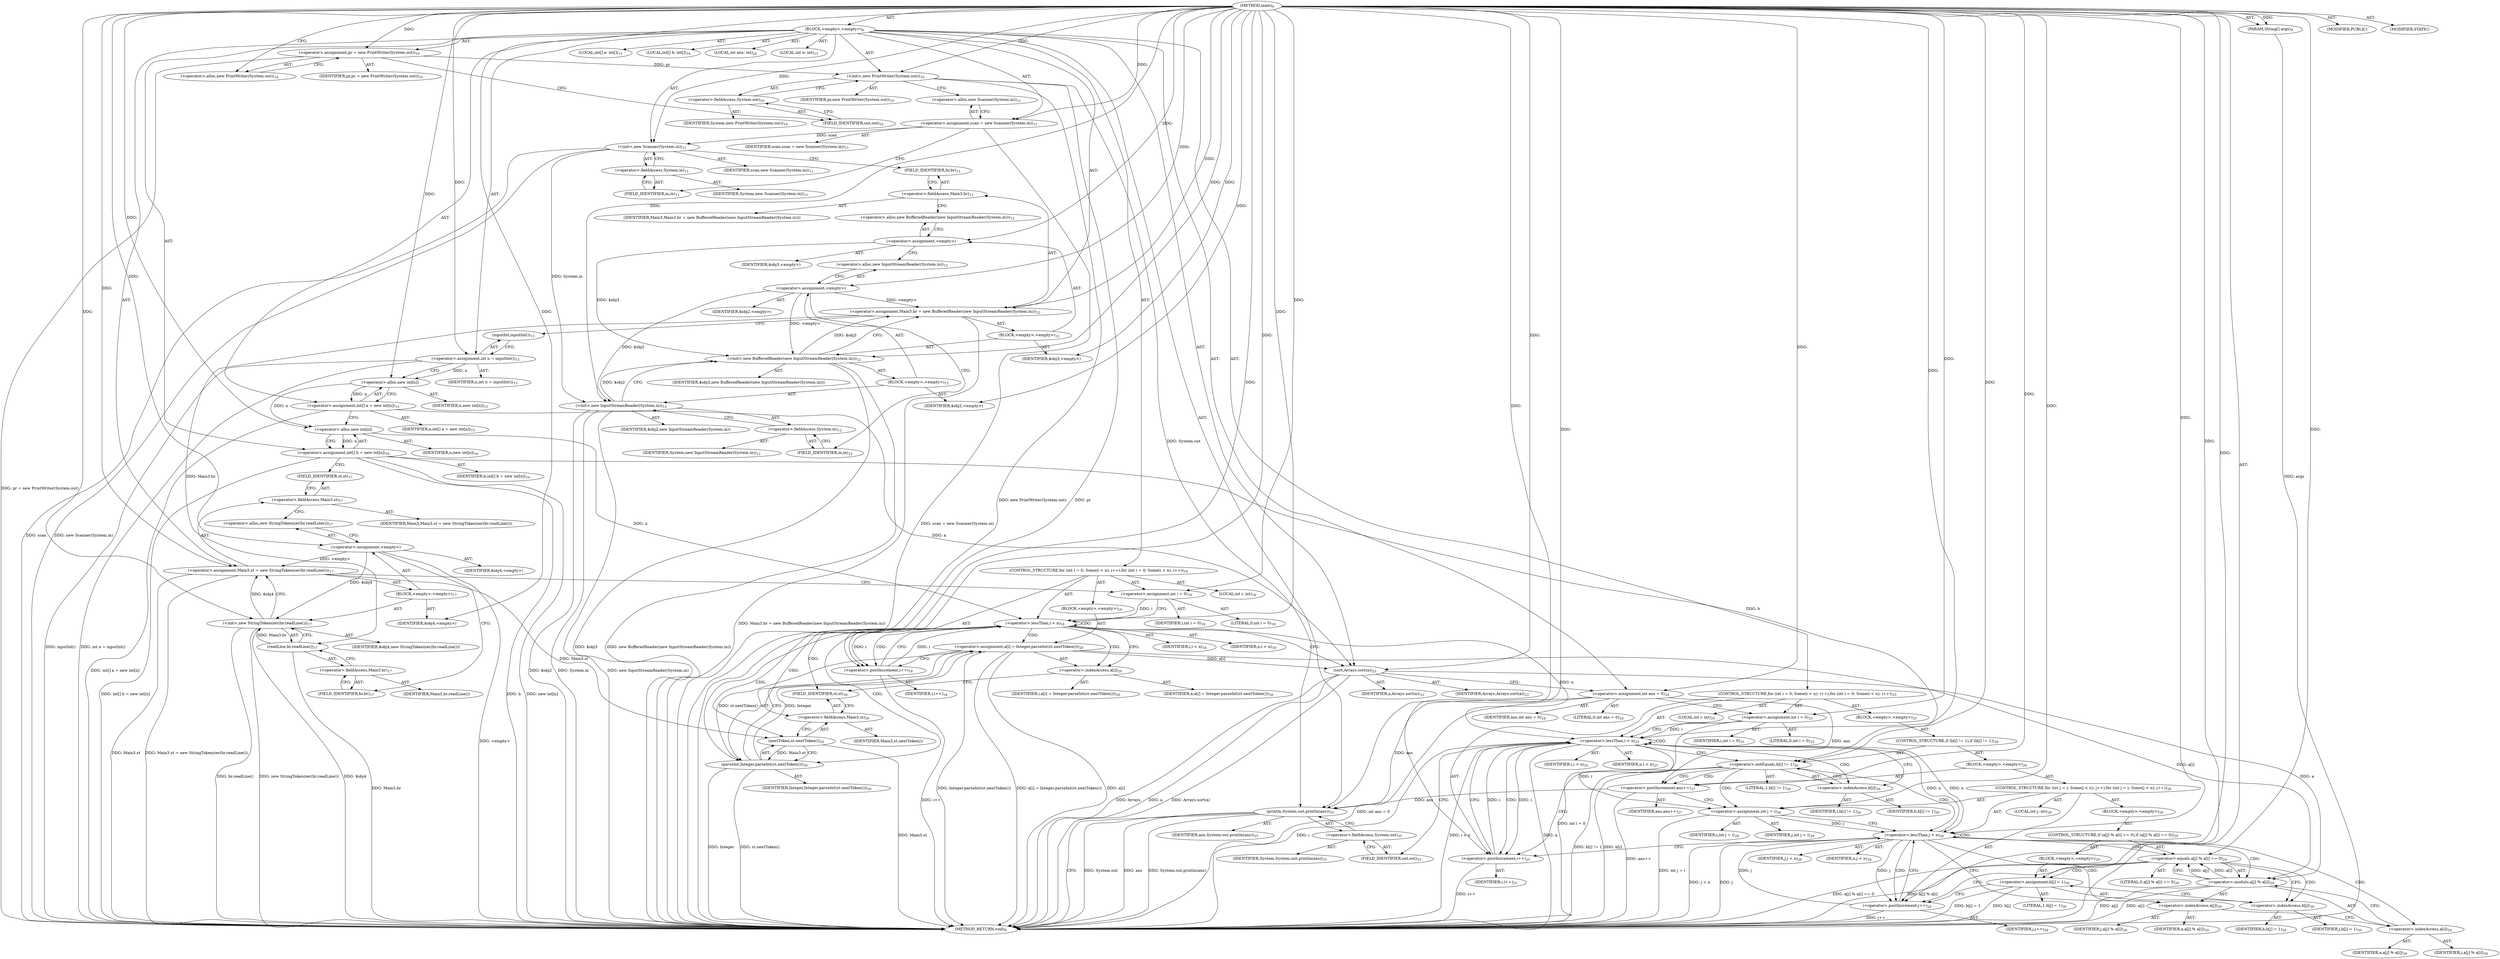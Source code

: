 digraph "main" {  
"21" [label = <(METHOD,main)<SUB>9</SUB>> ]
"22" [label = <(PARAM,String[] args)<SUB>9</SUB>> ]
"23" [label = <(BLOCK,&lt;empty&gt;,&lt;empty&gt;)<SUB>9</SUB>> ]
"24" [label = <(&lt;operator&gt;.assignment,pr = new PrintWriter(System.out))<SUB>10</SUB>> ]
"25" [label = <(IDENTIFIER,pr,pr = new PrintWriter(System.out))<SUB>10</SUB>> ]
"26" [label = <(&lt;operator&gt;.alloc,new PrintWriter(System.out))<SUB>10</SUB>> ]
"27" [label = <(&lt;init&gt;,new PrintWriter(System.out))<SUB>10</SUB>> ]
"28" [label = <(IDENTIFIER,pr,new PrintWriter(System.out))<SUB>10</SUB>> ]
"29" [label = <(&lt;operator&gt;.fieldAccess,System.out)<SUB>10</SUB>> ]
"30" [label = <(IDENTIFIER,System,new PrintWriter(System.out))<SUB>10</SUB>> ]
"31" [label = <(FIELD_IDENTIFIER,out,out)<SUB>10</SUB>> ]
"32" [label = <(&lt;operator&gt;.assignment,scan = new Scanner(System.in))<SUB>11</SUB>> ]
"33" [label = <(IDENTIFIER,scan,scan = new Scanner(System.in))<SUB>11</SUB>> ]
"34" [label = <(&lt;operator&gt;.alloc,new Scanner(System.in))<SUB>11</SUB>> ]
"35" [label = <(&lt;init&gt;,new Scanner(System.in))<SUB>11</SUB>> ]
"36" [label = <(IDENTIFIER,scan,new Scanner(System.in))<SUB>11</SUB>> ]
"37" [label = <(&lt;operator&gt;.fieldAccess,System.in)<SUB>11</SUB>> ]
"38" [label = <(IDENTIFIER,System,new Scanner(System.in))<SUB>11</SUB>> ]
"39" [label = <(FIELD_IDENTIFIER,in,in)<SUB>11</SUB>> ]
"40" [label = <(&lt;operator&gt;.assignment,Main3.br = new BufferedReader(new InputStreamReader(System.in)))<SUB>12</SUB>> ]
"41" [label = <(&lt;operator&gt;.fieldAccess,Main3.br)<SUB>12</SUB>> ]
"42" [label = <(IDENTIFIER,Main3,Main3.br = new BufferedReader(new InputStreamReader(System.in)))> ]
"43" [label = <(FIELD_IDENTIFIER,br,br)<SUB>12</SUB>> ]
"44" [label = <(BLOCK,&lt;empty&gt;,&lt;empty&gt;)<SUB>12</SUB>> ]
"45" [label = <(&lt;operator&gt;.assignment,&lt;empty&gt;)> ]
"46" [label = <(IDENTIFIER,$obj3,&lt;empty&gt;)> ]
"47" [label = <(&lt;operator&gt;.alloc,new BufferedReader(new InputStreamReader(System.in)))<SUB>12</SUB>> ]
"48" [label = <(&lt;init&gt;,new BufferedReader(new InputStreamReader(System.in)))<SUB>12</SUB>> ]
"49" [label = <(IDENTIFIER,$obj3,new BufferedReader(new InputStreamReader(System.in)))> ]
"50" [label = <(BLOCK,&lt;empty&gt;,&lt;empty&gt;)<SUB>12</SUB>> ]
"51" [label = <(&lt;operator&gt;.assignment,&lt;empty&gt;)> ]
"52" [label = <(IDENTIFIER,$obj2,&lt;empty&gt;)> ]
"53" [label = <(&lt;operator&gt;.alloc,new InputStreamReader(System.in))<SUB>12</SUB>> ]
"54" [label = <(&lt;init&gt;,new InputStreamReader(System.in))<SUB>12</SUB>> ]
"55" [label = <(IDENTIFIER,$obj2,new InputStreamReader(System.in))> ]
"56" [label = <(&lt;operator&gt;.fieldAccess,System.in)<SUB>12</SUB>> ]
"57" [label = <(IDENTIFIER,System,new InputStreamReader(System.in))<SUB>12</SUB>> ]
"58" [label = <(FIELD_IDENTIFIER,in,in)<SUB>12</SUB>> ]
"59" [label = <(IDENTIFIER,$obj2,&lt;empty&gt;)> ]
"60" [label = <(IDENTIFIER,$obj3,&lt;empty&gt;)> ]
"61" [label = <(LOCAL,int n: int)<SUB>13</SUB>> ]
"62" [label = <(&lt;operator&gt;.assignment,int n = inputInt())<SUB>13</SUB>> ]
"63" [label = <(IDENTIFIER,n,int n = inputInt())<SUB>13</SUB>> ]
"64" [label = <(inputInt,inputInt())<SUB>13</SUB>> ]
"65" [label = <(LOCAL,int[] a: int[])<SUB>15</SUB>> ]
"66" [label = <(&lt;operator&gt;.assignment,int[] a = new int[n])<SUB>15</SUB>> ]
"67" [label = <(IDENTIFIER,a,int[] a = new int[n])<SUB>15</SUB>> ]
"68" [label = <(&lt;operator&gt;.alloc,new int[n])> ]
"69" [label = <(IDENTIFIER,n,new int[n])<SUB>15</SUB>> ]
"70" [label = <(LOCAL,int[] b: int[])<SUB>16</SUB>> ]
"71" [label = <(&lt;operator&gt;.assignment,int[] b = new int[n])<SUB>16</SUB>> ]
"72" [label = <(IDENTIFIER,b,int[] b = new int[n])<SUB>16</SUB>> ]
"73" [label = <(&lt;operator&gt;.alloc,new int[n])> ]
"74" [label = <(IDENTIFIER,n,new int[n])<SUB>16</SUB>> ]
"75" [label = <(&lt;operator&gt;.assignment,Main3.st = new StringTokenizer(br.readLine()))<SUB>17</SUB>> ]
"76" [label = <(&lt;operator&gt;.fieldAccess,Main3.st)<SUB>17</SUB>> ]
"77" [label = <(IDENTIFIER,Main3,Main3.st = new StringTokenizer(br.readLine()))> ]
"78" [label = <(FIELD_IDENTIFIER,st,st)<SUB>17</SUB>> ]
"79" [label = <(BLOCK,&lt;empty&gt;,&lt;empty&gt;)<SUB>17</SUB>> ]
"80" [label = <(&lt;operator&gt;.assignment,&lt;empty&gt;)> ]
"81" [label = <(IDENTIFIER,$obj4,&lt;empty&gt;)> ]
"82" [label = <(&lt;operator&gt;.alloc,new StringTokenizer(br.readLine()))<SUB>17</SUB>> ]
"83" [label = <(&lt;init&gt;,new StringTokenizer(br.readLine()))<SUB>17</SUB>> ]
"84" [label = <(IDENTIFIER,$obj4,new StringTokenizer(br.readLine()))> ]
"85" [label = <(readLine,br.readLine())<SUB>17</SUB>> ]
"86" [label = <(&lt;operator&gt;.fieldAccess,Main3.br)<SUB>17</SUB>> ]
"87" [label = <(IDENTIFIER,Main3,br.readLine())> ]
"88" [label = <(FIELD_IDENTIFIER,br,br)<SUB>17</SUB>> ]
"89" [label = <(IDENTIFIER,$obj4,&lt;empty&gt;)> ]
"90" [label = <(CONTROL_STRUCTURE,for (int i = 0; Some(i &lt; n); i++),for (int i = 0; Some(i &lt; n); i++))<SUB>18</SUB>> ]
"91" [label = <(LOCAL,int i: int)<SUB>18</SUB>> ]
"92" [label = <(&lt;operator&gt;.assignment,int i = 0)<SUB>18</SUB>> ]
"93" [label = <(IDENTIFIER,i,int i = 0)<SUB>18</SUB>> ]
"94" [label = <(LITERAL,0,int i = 0)<SUB>18</SUB>> ]
"95" [label = <(&lt;operator&gt;.lessThan,i &lt; n)<SUB>18</SUB>> ]
"96" [label = <(IDENTIFIER,i,i &lt; n)<SUB>18</SUB>> ]
"97" [label = <(IDENTIFIER,n,i &lt; n)<SUB>18</SUB>> ]
"98" [label = <(&lt;operator&gt;.postIncrement,i++)<SUB>18</SUB>> ]
"99" [label = <(IDENTIFIER,i,i++)<SUB>18</SUB>> ]
"100" [label = <(BLOCK,&lt;empty&gt;,&lt;empty&gt;)<SUB>18</SUB>> ]
"101" [label = <(&lt;operator&gt;.assignment,a[i] = Integer.parseInt(st.nextToken()))<SUB>20</SUB>> ]
"102" [label = <(&lt;operator&gt;.indexAccess,a[i])<SUB>20</SUB>> ]
"103" [label = <(IDENTIFIER,a,a[i] = Integer.parseInt(st.nextToken()))<SUB>20</SUB>> ]
"104" [label = <(IDENTIFIER,i,a[i] = Integer.parseInt(st.nextToken()))<SUB>20</SUB>> ]
"105" [label = <(parseInt,Integer.parseInt(st.nextToken()))<SUB>20</SUB>> ]
"106" [label = <(IDENTIFIER,Integer,Integer.parseInt(st.nextToken()))<SUB>20</SUB>> ]
"107" [label = <(nextToken,st.nextToken())<SUB>20</SUB>> ]
"108" [label = <(&lt;operator&gt;.fieldAccess,Main3.st)<SUB>20</SUB>> ]
"109" [label = <(IDENTIFIER,Main3,st.nextToken())> ]
"110" [label = <(FIELD_IDENTIFIER,st,st)<SUB>20</SUB>> ]
"111" [label = <(sort,Arrays.sort(a))<SUB>23</SUB>> ]
"112" [label = <(IDENTIFIER,Arrays,Arrays.sort(a))<SUB>23</SUB>> ]
"113" [label = <(IDENTIFIER,a,Arrays.sort(a))<SUB>23</SUB>> ]
"114" [label = <(LOCAL,int ans: int)<SUB>24</SUB>> ]
"115" [label = <(&lt;operator&gt;.assignment,int ans = 0)<SUB>24</SUB>> ]
"116" [label = <(IDENTIFIER,ans,int ans = 0)<SUB>24</SUB>> ]
"117" [label = <(LITERAL,0,int ans = 0)<SUB>24</SUB>> ]
"118" [label = <(CONTROL_STRUCTURE,for (int i = 0; Some(i &lt; n); i++),for (int i = 0; Some(i &lt; n); i++))<SUB>25</SUB>> ]
"119" [label = <(LOCAL,int i: int)<SUB>25</SUB>> ]
"120" [label = <(&lt;operator&gt;.assignment,int i = 0)<SUB>25</SUB>> ]
"121" [label = <(IDENTIFIER,i,int i = 0)<SUB>25</SUB>> ]
"122" [label = <(LITERAL,0,int i = 0)<SUB>25</SUB>> ]
"123" [label = <(&lt;operator&gt;.lessThan,i &lt; n)<SUB>25</SUB>> ]
"124" [label = <(IDENTIFIER,i,i &lt; n)<SUB>25</SUB>> ]
"125" [label = <(IDENTIFIER,n,i &lt; n)<SUB>25</SUB>> ]
"126" [label = <(&lt;operator&gt;.postIncrement,i++)<SUB>25</SUB>> ]
"127" [label = <(IDENTIFIER,i,i++)<SUB>25</SUB>> ]
"128" [label = <(BLOCK,&lt;empty&gt;,&lt;empty&gt;)<SUB>25</SUB>> ]
"129" [label = <(CONTROL_STRUCTURE,if (b[i] != 1),if (b[i] != 1))<SUB>26</SUB>> ]
"130" [label = <(&lt;operator&gt;.notEquals,b[i] != 1)<SUB>26</SUB>> ]
"131" [label = <(&lt;operator&gt;.indexAccess,b[i])<SUB>26</SUB>> ]
"132" [label = <(IDENTIFIER,b,b[i] != 1)<SUB>26</SUB>> ]
"133" [label = <(IDENTIFIER,i,b[i] != 1)<SUB>26</SUB>> ]
"134" [label = <(LITERAL,1,b[i] != 1)<SUB>26</SUB>> ]
"135" [label = <(BLOCK,&lt;empty&gt;,&lt;empty&gt;)<SUB>26</SUB>> ]
"136" [label = <(&lt;operator&gt;.postIncrement,ans++)<SUB>27</SUB>> ]
"137" [label = <(IDENTIFIER,ans,ans++)<SUB>27</SUB>> ]
"138" [label = <(CONTROL_STRUCTURE,for (int j = i; Some(j &lt; n); j++),for (int j = i; Some(j &lt; n); j++))<SUB>28</SUB>> ]
"139" [label = <(LOCAL,int j: int)<SUB>28</SUB>> ]
"140" [label = <(&lt;operator&gt;.assignment,int j = i)<SUB>28</SUB>> ]
"141" [label = <(IDENTIFIER,j,int j = i)<SUB>28</SUB>> ]
"142" [label = <(IDENTIFIER,i,int j = i)<SUB>28</SUB>> ]
"143" [label = <(&lt;operator&gt;.lessThan,j &lt; n)<SUB>28</SUB>> ]
"144" [label = <(IDENTIFIER,j,j &lt; n)<SUB>28</SUB>> ]
"145" [label = <(IDENTIFIER,n,j &lt; n)<SUB>28</SUB>> ]
"146" [label = <(&lt;operator&gt;.postIncrement,j++)<SUB>28</SUB>> ]
"147" [label = <(IDENTIFIER,j,j++)<SUB>28</SUB>> ]
"148" [label = <(BLOCK,&lt;empty&gt;,&lt;empty&gt;)<SUB>28</SUB>> ]
"149" [label = <(CONTROL_STRUCTURE,if (a[j] % a[i] == 0),if (a[j] % a[i] == 0))<SUB>29</SUB>> ]
"150" [label = <(&lt;operator&gt;.equals,a[j] % a[i] == 0)<SUB>29</SUB>> ]
"151" [label = <(&lt;operator&gt;.modulo,a[j] % a[i])<SUB>29</SUB>> ]
"152" [label = <(&lt;operator&gt;.indexAccess,a[j])<SUB>29</SUB>> ]
"153" [label = <(IDENTIFIER,a,a[j] % a[i])<SUB>29</SUB>> ]
"154" [label = <(IDENTIFIER,j,a[j] % a[i])<SUB>29</SUB>> ]
"155" [label = <(&lt;operator&gt;.indexAccess,a[i])<SUB>29</SUB>> ]
"156" [label = <(IDENTIFIER,a,a[j] % a[i])<SUB>29</SUB>> ]
"157" [label = <(IDENTIFIER,i,a[j] % a[i])<SUB>29</SUB>> ]
"158" [label = <(LITERAL,0,a[j] % a[i] == 0)<SUB>29</SUB>> ]
"159" [label = <(BLOCK,&lt;empty&gt;,&lt;empty&gt;)<SUB>29</SUB>> ]
"160" [label = <(&lt;operator&gt;.assignment,b[j] = 1)<SUB>30</SUB>> ]
"161" [label = <(&lt;operator&gt;.indexAccess,b[j])<SUB>30</SUB>> ]
"162" [label = <(IDENTIFIER,b,b[j] = 1)<SUB>30</SUB>> ]
"163" [label = <(IDENTIFIER,j,b[j] = 1)<SUB>30</SUB>> ]
"164" [label = <(LITERAL,1,b[j] = 1)<SUB>30</SUB>> ]
"165" [label = <(println,System.out.println(ans))<SUB>35</SUB>> ]
"166" [label = <(&lt;operator&gt;.fieldAccess,System.out)<SUB>35</SUB>> ]
"167" [label = <(IDENTIFIER,System,System.out.println(ans))<SUB>35</SUB>> ]
"168" [label = <(FIELD_IDENTIFIER,out,out)<SUB>35</SUB>> ]
"169" [label = <(IDENTIFIER,ans,System.out.println(ans))<SUB>35</SUB>> ]
"170" [label = <(MODIFIER,PUBLIC)> ]
"171" [label = <(MODIFIER,STATIC)> ]
"172" [label = <(METHOD_RETURN,void)<SUB>9</SUB>> ]
  "21" -> "22"  [ label = "AST: "] 
  "21" -> "23"  [ label = "AST: "] 
  "21" -> "170"  [ label = "AST: "] 
  "21" -> "171"  [ label = "AST: "] 
  "21" -> "172"  [ label = "AST: "] 
  "23" -> "24"  [ label = "AST: "] 
  "23" -> "27"  [ label = "AST: "] 
  "23" -> "32"  [ label = "AST: "] 
  "23" -> "35"  [ label = "AST: "] 
  "23" -> "40"  [ label = "AST: "] 
  "23" -> "61"  [ label = "AST: "] 
  "23" -> "62"  [ label = "AST: "] 
  "23" -> "65"  [ label = "AST: "] 
  "23" -> "66"  [ label = "AST: "] 
  "23" -> "70"  [ label = "AST: "] 
  "23" -> "71"  [ label = "AST: "] 
  "23" -> "75"  [ label = "AST: "] 
  "23" -> "90"  [ label = "AST: "] 
  "23" -> "111"  [ label = "AST: "] 
  "23" -> "114"  [ label = "AST: "] 
  "23" -> "115"  [ label = "AST: "] 
  "23" -> "118"  [ label = "AST: "] 
  "23" -> "165"  [ label = "AST: "] 
  "24" -> "25"  [ label = "AST: "] 
  "24" -> "26"  [ label = "AST: "] 
  "27" -> "28"  [ label = "AST: "] 
  "27" -> "29"  [ label = "AST: "] 
  "29" -> "30"  [ label = "AST: "] 
  "29" -> "31"  [ label = "AST: "] 
  "32" -> "33"  [ label = "AST: "] 
  "32" -> "34"  [ label = "AST: "] 
  "35" -> "36"  [ label = "AST: "] 
  "35" -> "37"  [ label = "AST: "] 
  "37" -> "38"  [ label = "AST: "] 
  "37" -> "39"  [ label = "AST: "] 
  "40" -> "41"  [ label = "AST: "] 
  "40" -> "44"  [ label = "AST: "] 
  "41" -> "42"  [ label = "AST: "] 
  "41" -> "43"  [ label = "AST: "] 
  "44" -> "45"  [ label = "AST: "] 
  "44" -> "48"  [ label = "AST: "] 
  "44" -> "60"  [ label = "AST: "] 
  "45" -> "46"  [ label = "AST: "] 
  "45" -> "47"  [ label = "AST: "] 
  "48" -> "49"  [ label = "AST: "] 
  "48" -> "50"  [ label = "AST: "] 
  "50" -> "51"  [ label = "AST: "] 
  "50" -> "54"  [ label = "AST: "] 
  "50" -> "59"  [ label = "AST: "] 
  "51" -> "52"  [ label = "AST: "] 
  "51" -> "53"  [ label = "AST: "] 
  "54" -> "55"  [ label = "AST: "] 
  "54" -> "56"  [ label = "AST: "] 
  "56" -> "57"  [ label = "AST: "] 
  "56" -> "58"  [ label = "AST: "] 
  "62" -> "63"  [ label = "AST: "] 
  "62" -> "64"  [ label = "AST: "] 
  "66" -> "67"  [ label = "AST: "] 
  "66" -> "68"  [ label = "AST: "] 
  "68" -> "69"  [ label = "AST: "] 
  "71" -> "72"  [ label = "AST: "] 
  "71" -> "73"  [ label = "AST: "] 
  "73" -> "74"  [ label = "AST: "] 
  "75" -> "76"  [ label = "AST: "] 
  "75" -> "79"  [ label = "AST: "] 
  "76" -> "77"  [ label = "AST: "] 
  "76" -> "78"  [ label = "AST: "] 
  "79" -> "80"  [ label = "AST: "] 
  "79" -> "83"  [ label = "AST: "] 
  "79" -> "89"  [ label = "AST: "] 
  "80" -> "81"  [ label = "AST: "] 
  "80" -> "82"  [ label = "AST: "] 
  "83" -> "84"  [ label = "AST: "] 
  "83" -> "85"  [ label = "AST: "] 
  "85" -> "86"  [ label = "AST: "] 
  "86" -> "87"  [ label = "AST: "] 
  "86" -> "88"  [ label = "AST: "] 
  "90" -> "91"  [ label = "AST: "] 
  "90" -> "92"  [ label = "AST: "] 
  "90" -> "95"  [ label = "AST: "] 
  "90" -> "98"  [ label = "AST: "] 
  "90" -> "100"  [ label = "AST: "] 
  "92" -> "93"  [ label = "AST: "] 
  "92" -> "94"  [ label = "AST: "] 
  "95" -> "96"  [ label = "AST: "] 
  "95" -> "97"  [ label = "AST: "] 
  "98" -> "99"  [ label = "AST: "] 
  "100" -> "101"  [ label = "AST: "] 
  "101" -> "102"  [ label = "AST: "] 
  "101" -> "105"  [ label = "AST: "] 
  "102" -> "103"  [ label = "AST: "] 
  "102" -> "104"  [ label = "AST: "] 
  "105" -> "106"  [ label = "AST: "] 
  "105" -> "107"  [ label = "AST: "] 
  "107" -> "108"  [ label = "AST: "] 
  "108" -> "109"  [ label = "AST: "] 
  "108" -> "110"  [ label = "AST: "] 
  "111" -> "112"  [ label = "AST: "] 
  "111" -> "113"  [ label = "AST: "] 
  "115" -> "116"  [ label = "AST: "] 
  "115" -> "117"  [ label = "AST: "] 
  "118" -> "119"  [ label = "AST: "] 
  "118" -> "120"  [ label = "AST: "] 
  "118" -> "123"  [ label = "AST: "] 
  "118" -> "126"  [ label = "AST: "] 
  "118" -> "128"  [ label = "AST: "] 
  "120" -> "121"  [ label = "AST: "] 
  "120" -> "122"  [ label = "AST: "] 
  "123" -> "124"  [ label = "AST: "] 
  "123" -> "125"  [ label = "AST: "] 
  "126" -> "127"  [ label = "AST: "] 
  "128" -> "129"  [ label = "AST: "] 
  "129" -> "130"  [ label = "AST: "] 
  "129" -> "135"  [ label = "AST: "] 
  "130" -> "131"  [ label = "AST: "] 
  "130" -> "134"  [ label = "AST: "] 
  "131" -> "132"  [ label = "AST: "] 
  "131" -> "133"  [ label = "AST: "] 
  "135" -> "136"  [ label = "AST: "] 
  "135" -> "138"  [ label = "AST: "] 
  "136" -> "137"  [ label = "AST: "] 
  "138" -> "139"  [ label = "AST: "] 
  "138" -> "140"  [ label = "AST: "] 
  "138" -> "143"  [ label = "AST: "] 
  "138" -> "146"  [ label = "AST: "] 
  "138" -> "148"  [ label = "AST: "] 
  "140" -> "141"  [ label = "AST: "] 
  "140" -> "142"  [ label = "AST: "] 
  "143" -> "144"  [ label = "AST: "] 
  "143" -> "145"  [ label = "AST: "] 
  "146" -> "147"  [ label = "AST: "] 
  "148" -> "149"  [ label = "AST: "] 
  "149" -> "150"  [ label = "AST: "] 
  "149" -> "159"  [ label = "AST: "] 
  "150" -> "151"  [ label = "AST: "] 
  "150" -> "158"  [ label = "AST: "] 
  "151" -> "152"  [ label = "AST: "] 
  "151" -> "155"  [ label = "AST: "] 
  "152" -> "153"  [ label = "AST: "] 
  "152" -> "154"  [ label = "AST: "] 
  "155" -> "156"  [ label = "AST: "] 
  "155" -> "157"  [ label = "AST: "] 
  "159" -> "160"  [ label = "AST: "] 
  "160" -> "161"  [ label = "AST: "] 
  "160" -> "164"  [ label = "AST: "] 
  "161" -> "162"  [ label = "AST: "] 
  "161" -> "163"  [ label = "AST: "] 
  "165" -> "166"  [ label = "AST: "] 
  "165" -> "169"  [ label = "AST: "] 
  "166" -> "167"  [ label = "AST: "] 
  "166" -> "168"  [ label = "AST: "] 
  "24" -> "31"  [ label = "CFG: "] 
  "27" -> "34"  [ label = "CFG: "] 
  "32" -> "39"  [ label = "CFG: "] 
  "35" -> "43"  [ label = "CFG: "] 
  "40" -> "64"  [ label = "CFG: "] 
  "62" -> "68"  [ label = "CFG: "] 
  "66" -> "73"  [ label = "CFG: "] 
  "71" -> "78"  [ label = "CFG: "] 
  "75" -> "92"  [ label = "CFG: "] 
  "111" -> "115"  [ label = "CFG: "] 
  "115" -> "120"  [ label = "CFG: "] 
  "165" -> "172"  [ label = "CFG: "] 
  "26" -> "24"  [ label = "CFG: "] 
  "29" -> "27"  [ label = "CFG: "] 
  "34" -> "32"  [ label = "CFG: "] 
  "37" -> "35"  [ label = "CFG: "] 
  "41" -> "47"  [ label = "CFG: "] 
  "64" -> "62"  [ label = "CFG: "] 
  "68" -> "66"  [ label = "CFG: "] 
  "73" -> "71"  [ label = "CFG: "] 
  "76" -> "82"  [ label = "CFG: "] 
  "92" -> "95"  [ label = "CFG: "] 
  "95" -> "102"  [ label = "CFG: "] 
  "95" -> "111"  [ label = "CFG: "] 
  "98" -> "95"  [ label = "CFG: "] 
  "120" -> "123"  [ label = "CFG: "] 
  "123" -> "131"  [ label = "CFG: "] 
  "123" -> "168"  [ label = "CFG: "] 
  "126" -> "123"  [ label = "CFG: "] 
  "166" -> "165"  [ label = "CFG: "] 
  "31" -> "29"  [ label = "CFG: "] 
  "39" -> "37"  [ label = "CFG: "] 
  "43" -> "41"  [ label = "CFG: "] 
  "45" -> "53"  [ label = "CFG: "] 
  "48" -> "40"  [ label = "CFG: "] 
  "78" -> "76"  [ label = "CFG: "] 
  "80" -> "88"  [ label = "CFG: "] 
  "83" -> "75"  [ label = "CFG: "] 
  "101" -> "98"  [ label = "CFG: "] 
  "168" -> "166"  [ label = "CFG: "] 
  "47" -> "45"  [ label = "CFG: "] 
  "82" -> "80"  [ label = "CFG: "] 
  "85" -> "83"  [ label = "CFG: "] 
  "102" -> "110"  [ label = "CFG: "] 
  "105" -> "101"  [ label = "CFG: "] 
  "130" -> "136"  [ label = "CFG: "] 
  "130" -> "126"  [ label = "CFG: "] 
  "51" -> "58"  [ label = "CFG: "] 
  "54" -> "48"  [ label = "CFG: "] 
  "86" -> "85"  [ label = "CFG: "] 
  "107" -> "105"  [ label = "CFG: "] 
  "131" -> "130"  [ label = "CFG: "] 
  "136" -> "140"  [ label = "CFG: "] 
  "53" -> "51"  [ label = "CFG: "] 
  "56" -> "54"  [ label = "CFG: "] 
  "88" -> "86"  [ label = "CFG: "] 
  "108" -> "107"  [ label = "CFG: "] 
  "140" -> "143"  [ label = "CFG: "] 
  "143" -> "152"  [ label = "CFG: "] 
  "143" -> "126"  [ label = "CFG: "] 
  "146" -> "143"  [ label = "CFG: "] 
  "58" -> "56"  [ label = "CFG: "] 
  "110" -> "108"  [ label = "CFG: "] 
  "150" -> "161"  [ label = "CFG: "] 
  "150" -> "146"  [ label = "CFG: "] 
  "151" -> "150"  [ label = "CFG: "] 
  "160" -> "146"  [ label = "CFG: "] 
  "152" -> "155"  [ label = "CFG: "] 
  "155" -> "151"  [ label = "CFG: "] 
  "161" -> "160"  [ label = "CFG: "] 
  "21" -> "26"  [ label = "CFG: "] 
  "22" -> "172"  [ label = "DDG: args"] 
  "24" -> "172"  [ label = "DDG: pr = new PrintWriter(System.out)"] 
  "27" -> "172"  [ label = "DDG: pr"] 
  "27" -> "172"  [ label = "DDG: new PrintWriter(System.out)"] 
  "32" -> "172"  [ label = "DDG: scan = new Scanner(System.in)"] 
  "35" -> "172"  [ label = "DDG: scan"] 
  "35" -> "172"  [ label = "DDG: new Scanner(System.in)"] 
  "48" -> "172"  [ label = "DDG: $obj3"] 
  "54" -> "172"  [ label = "DDG: $obj2"] 
  "54" -> "172"  [ label = "DDG: System.in"] 
  "54" -> "172"  [ label = "DDG: new InputStreamReader(System.in)"] 
  "48" -> "172"  [ label = "DDG: new BufferedReader(new InputStreamReader(System.in))"] 
  "40" -> "172"  [ label = "DDG: Main3.br = new BufferedReader(new InputStreamReader(System.in))"] 
  "62" -> "172"  [ label = "DDG: inputInt()"] 
  "62" -> "172"  [ label = "DDG: int n = inputInt()"] 
  "66" -> "172"  [ label = "DDG: int[] a = new int[n]"] 
  "71" -> "172"  [ label = "DDG: b"] 
  "71" -> "172"  [ label = "DDG: new int[n]"] 
  "71" -> "172"  [ label = "DDG: int[] b = new int[n]"] 
  "75" -> "172"  [ label = "DDG: Main3.st"] 
  "80" -> "172"  [ label = "DDG: &lt;empty&gt;"] 
  "83" -> "172"  [ label = "DDG: $obj4"] 
  "85" -> "172"  [ label = "DDG: Main3.br"] 
  "83" -> "172"  [ label = "DDG: br.readLine()"] 
  "83" -> "172"  [ label = "DDG: new StringTokenizer(br.readLine())"] 
  "75" -> "172"  [ label = "DDG: Main3.st = new StringTokenizer(br.readLine())"] 
  "111" -> "172"  [ label = "DDG: a"] 
  "111" -> "172"  [ label = "DDG: Arrays.sort(a)"] 
  "115" -> "172"  [ label = "DDG: int ans = 0"] 
  "120" -> "172"  [ label = "DDG: int i = 0"] 
  "123" -> "172"  [ label = "DDG: i"] 
  "123" -> "172"  [ label = "DDG: n"] 
  "123" -> "172"  [ label = "DDG: i &lt; n"] 
  "165" -> "172"  [ label = "DDG: System.out"] 
  "165" -> "172"  [ label = "DDG: ans"] 
  "165" -> "172"  [ label = "DDG: System.out.println(ans)"] 
  "130" -> "172"  [ label = "DDG: b[i]"] 
  "130" -> "172"  [ label = "DDG: b[i] != 1"] 
  "136" -> "172"  [ label = "DDG: ans++"] 
  "140" -> "172"  [ label = "DDG: int j = i"] 
  "143" -> "172"  [ label = "DDG: j"] 
  "143" -> "172"  [ label = "DDG: j &lt; n"] 
  "126" -> "172"  [ label = "DDG: i++"] 
  "151" -> "172"  [ label = "DDG: a[j]"] 
  "151" -> "172"  [ label = "DDG: a[i]"] 
  "150" -> "172"  [ label = "DDG: a[j] % a[i]"] 
  "150" -> "172"  [ label = "DDG: a[j] % a[i] == 0"] 
  "160" -> "172"  [ label = "DDG: b[j]"] 
  "160" -> "172"  [ label = "DDG: b[j] = 1"] 
  "146" -> "172"  [ label = "DDG: j++"] 
  "101" -> "172"  [ label = "DDG: a[i]"] 
  "107" -> "172"  [ label = "DDG: Main3.st"] 
  "105" -> "172"  [ label = "DDG: st.nextToken()"] 
  "101" -> "172"  [ label = "DDG: Integer.parseInt(st.nextToken())"] 
  "101" -> "172"  [ label = "DDG: a[i] = Integer.parseInt(st.nextToken())"] 
  "98" -> "172"  [ label = "DDG: i++"] 
  "105" -> "172"  [ label = "DDG: Integer"] 
  "111" -> "172"  [ label = "DDG: Arrays"] 
  "21" -> "22"  [ label = "DDG: "] 
  "21" -> "24"  [ label = "DDG: "] 
  "21" -> "32"  [ label = "DDG: "] 
  "51" -> "40"  [ label = "DDG: &lt;empty&gt;"] 
  "48" -> "40"  [ label = "DDG: $obj3"] 
  "21" -> "40"  [ label = "DDG: "] 
  "21" -> "62"  [ label = "DDG: "] 
  "68" -> "66"  [ label = "DDG: n"] 
  "73" -> "71"  [ label = "DDG: n"] 
  "80" -> "75"  [ label = "DDG: &lt;empty&gt;"] 
  "83" -> "75"  [ label = "DDG: $obj4"] 
  "21" -> "75"  [ label = "DDG: "] 
  "21" -> "115"  [ label = "DDG: "] 
  "24" -> "27"  [ label = "DDG: pr"] 
  "21" -> "27"  [ label = "DDG: "] 
  "32" -> "35"  [ label = "DDG: scan"] 
  "21" -> "35"  [ label = "DDG: "] 
  "21" -> "92"  [ label = "DDG: "] 
  "21" -> "111"  [ label = "DDG: "] 
  "66" -> "111"  [ label = "DDG: a"] 
  "101" -> "111"  [ label = "DDG: a[i]"] 
  "21" -> "120"  [ label = "DDG: "] 
  "27" -> "165"  [ label = "DDG: System.out"] 
  "115" -> "165"  [ label = "DDG: ans"] 
  "136" -> "165"  [ label = "DDG: ans"] 
  "21" -> "165"  [ label = "DDG: "] 
  "21" -> "45"  [ label = "DDG: "] 
  "21" -> "60"  [ label = "DDG: "] 
  "62" -> "68"  [ label = "DDG: n"] 
  "21" -> "68"  [ label = "DDG: "] 
  "68" -> "73"  [ label = "DDG: n"] 
  "21" -> "73"  [ label = "DDG: "] 
  "21" -> "80"  [ label = "DDG: "] 
  "21" -> "89"  [ label = "DDG: "] 
  "92" -> "95"  [ label = "DDG: i"] 
  "98" -> "95"  [ label = "DDG: i"] 
  "21" -> "95"  [ label = "DDG: "] 
  "73" -> "95"  [ label = "DDG: n"] 
  "95" -> "98"  [ label = "DDG: i"] 
  "21" -> "98"  [ label = "DDG: "] 
  "105" -> "101"  [ label = "DDG: Integer"] 
  "105" -> "101"  [ label = "DDG: st.nextToken()"] 
  "120" -> "123"  [ label = "DDG: i"] 
  "126" -> "123"  [ label = "DDG: i"] 
  "21" -> "123"  [ label = "DDG: "] 
  "95" -> "123"  [ label = "DDG: n"] 
  "143" -> "123"  [ label = "DDG: n"] 
  "123" -> "126"  [ label = "DDG: i"] 
  "21" -> "126"  [ label = "DDG: "] 
  "45" -> "48"  [ label = "DDG: $obj3"] 
  "21" -> "48"  [ label = "DDG: "] 
  "51" -> "48"  [ label = "DDG: &lt;empty&gt;"] 
  "54" -> "48"  [ label = "DDG: $obj2"] 
  "80" -> "83"  [ label = "DDG: $obj4"] 
  "21" -> "83"  [ label = "DDG: "] 
  "85" -> "83"  [ label = "DDG: Main3.br"] 
  "21" -> "51"  [ label = "DDG: "] 
  "21" -> "59"  [ label = "DDG: "] 
  "40" -> "85"  [ label = "DDG: Main3.br"] 
  "21" -> "105"  [ label = "DDG: "] 
  "107" -> "105"  [ label = "DDG: Main3.st"] 
  "71" -> "130"  [ label = "DDG: b"] 
  "21" -> "130"  [ label = "DDG: "] 
  "51" -> "54"  [ label = "DDG: $obj2"] 
  "21" -> "54"  [ label = "DDG: "] 
  "35" -> "54"  [ label = "DDG: System.in"] 
  "75" -> "107"  [ label = "DDG: Main3.st"] 
  "115" -> "136"  [ label = "DDG: ans"] 
  "21" -> "136"  [ label = "DDG: "] 
  "123" -> "140"  [ label = "DDG: i"] 
  "21" -> "140"  [ label = "DDG: "] 
  "140" -> "143"  [ label = "DDG: j"] 
  "146" -> "143"  [ label = "DDG: j"] 
  "21" -> "143"  [ label = "DDG: "] 
  "123" -> "143"  [ label = "DDG: n"] 
  "143" -> "146"  [ label = "DDG: j"] 
  "21" -> "146"  [ label = "DDG: "] 
  "151" -> "150"  [ label = "DDG: a[j]"] 
  "151" -> "150"  [ label = "DDG: a[i]"] 
  "21" -> "150"  [ label = "DDG: "] 
  "21" -> "160"  [ label = "DDG: "] 
  "111" -> "151"  [ label = "DDG: a"] 
  "101" -> "151"  [ label = "DDG: a[i]"] 
  "95" -> "107"  [ label = "CDG: "] 
  "95" -> "98"  [ label = "CDG: "] 
  "95" -> "102"  [ label = "CDG: "] 
  "95" -> "95"  [ label = "CDG: "] 
  "95" -> "101"  [ label = "CDG: "] 
  "95" -> "105"  [ label = "CDG: "] 
  "95" -> "110"  [ label = "CDG: "] 
  "95" -> "108"  [ label = "CDG: "] 
  "123" -> "131"  [ label = "CDG: "] 
  "123" -> "123"  [ label = "CDG: "] 
  "123" -> "126"  [ label = "CDG: "] 
  "123" -> "130"  [ label = "CDG: "] 
  "130" -> "136"  [ label = "CDG: "] 
  "130" -> "140"  [ label = "CDG: "] 
  "130" -> "143"  [ label = "CDG: "] 
  "143" -> "146"  [ label = "CDG: "] 
  "143" -> "150"  [ label = "CDG: "] 
  "143" -> "151"  [ label = "CDG: "] 
  "143" -> "143"  [ label = "CDG: "] 
  "143" -> "152"  [ label = "CDG: "] 
  "143" -> "155"  [ label = "CDG: "] 
  "150" -> "160"  [ label = "CDG: "] 
  "150" -> "161"  [ label = "CDG: "] 
}

